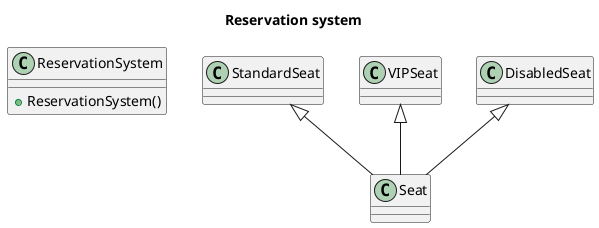 @startuml Reservation system

title
Reservation system
end title

class ReservationSystem {
    +ReservationSystem()
}

class Seat {

}

class StandardSeat {

}

class VIPSeat {

}

class DisabledSeat {

}

StandardSeat <|-- Seat
VIPSeat <|-- Seat
DisabledSeat <|-- Seat

@enduml
